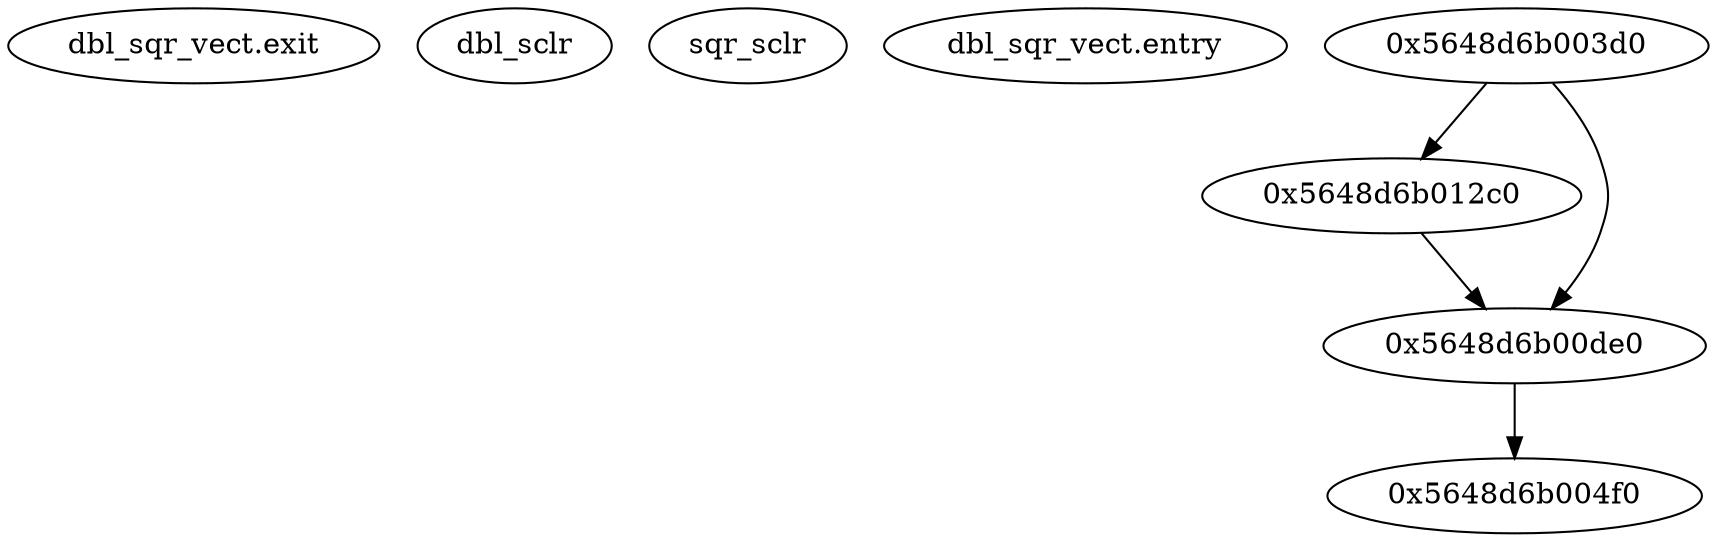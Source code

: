 strict digraph {
	"dbl_sqr_vect.exit" ;
	"dbl_sclr" ;
	"sqr_sclr" ;
	"dbl_sqr_vect.entry" ;

	"0x5648d6b003d0" -> "0x5648d6b012c0" ;
	"0x5648d6b003d0" -> "0x5648d6b00de0" ;
	"0x5648d6b012c0" -> "0x5648d6b00de0" ;
	"0x5648d6b00de0" -> "0x5648d6b004f0" ;
}
